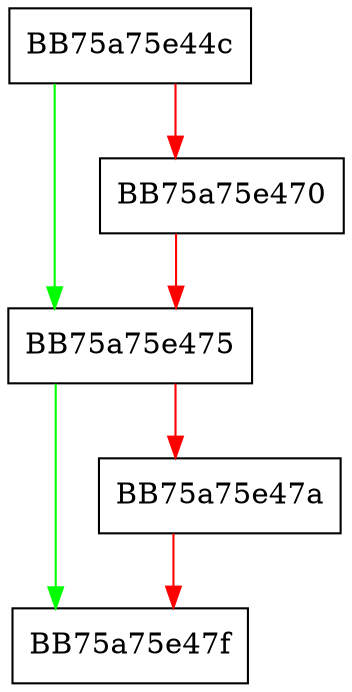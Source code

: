 digraph GetFirstRelatedResource {
  node [shape="box"];
  graph [splines=ortho];
  BB75a75e44c -> BB75a75e475 [color="green"];
  BB75a75e44c -> BB75a75e470 [color="red"];
  BB75a75e470 -> BB75a75e475 [color="red"];
  BB75a75e475 -> BB75a75e47f [color="green"];
  BB75a75e475 -> BB75a75e47a [color="red"];
  BB75a75e47a -> BB75a75e47f [color="red"];
}